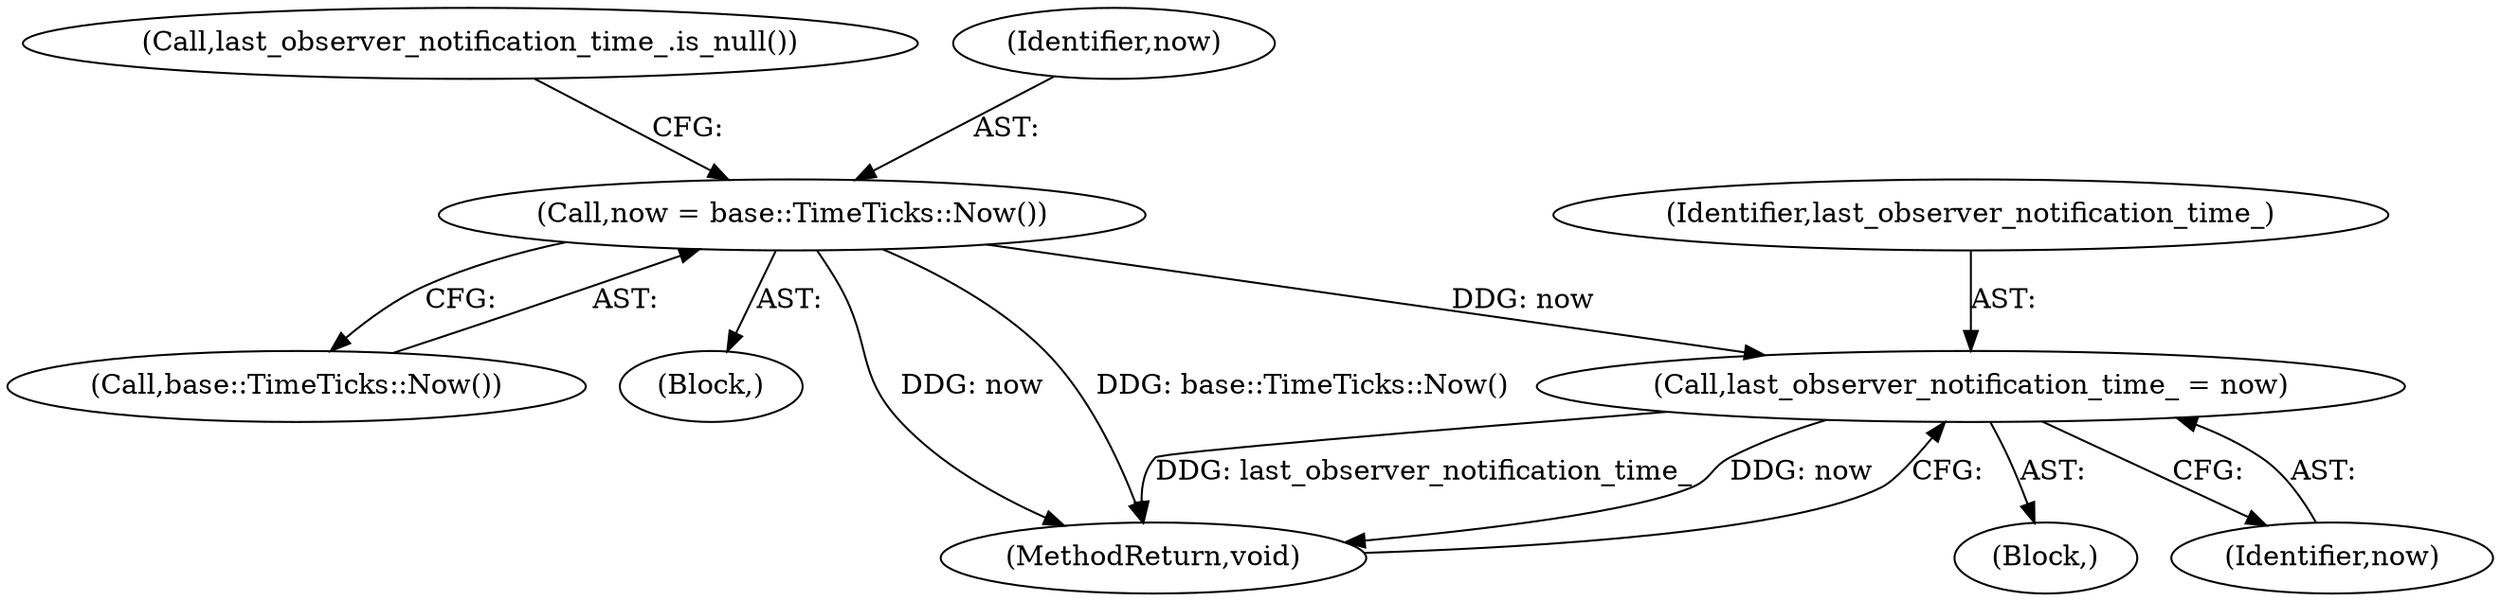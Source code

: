 digraph "1_Chrome_10b688f204a81d8447c83021624220607353552e@del" {
"1000103" [label="(Call,now = base::TimeTicks::Now())"];
"1000117" [label="(Call,last_observer_notification_time_ = now)"];
"1000117" [label="(Call,last_observer_notification_time_ = now)"];
"1000119" [label="(Identifier,now)"];
"1000103" [label="(Call,now = base::TimeTicks::Now())"];
"1000105" [label="(Call,base::TimeTicks::Now())"];
"1000101" [label="(Block,)"];
"1000120" [label="(MethodReturn,void)"];
"1000118" [label="(Identifier,last_observer_notification_time_)"];
"1000112" [label="(Block,)"];
"1000108" [label="(Call,last_observer_notification_time_.is_null())"];
"1000104" [label="(Identifier,now)"];
"1000103" -> "1000101"  [label="AST: "];
"1000103" -> "1000105"  [label="CFG: "];
"1000104" -> "1000103"  [label="AST: "];
"1000105" -> "1000103"  [label="AST: "];
"1000108" -> "1000103"  [label="CFG: "];
"1000103" -> "1000120"  [label="DDG: now"];
"1000103" -> "1000120"  [label="DDG: base::TimeTicks::Now()"];
"1000103" -> "1000117"  [label="DDG: now"];
"1000117" -> "1000112"  [label="AST: "];
"1000117" -> "1000119"  [label="CFG: "];
"1000118" -> "1000117"  [label="AST: "];
"1000119" -> "1000117"  [label="AST: "];
"1000120" -> "1000117"  [label="CFG: "];
"1000117" -> "1000120"  [label="DDG: last_observer_notification_time_"];
"1000117" -> "1000120"  [label="DDG: now"];
}
